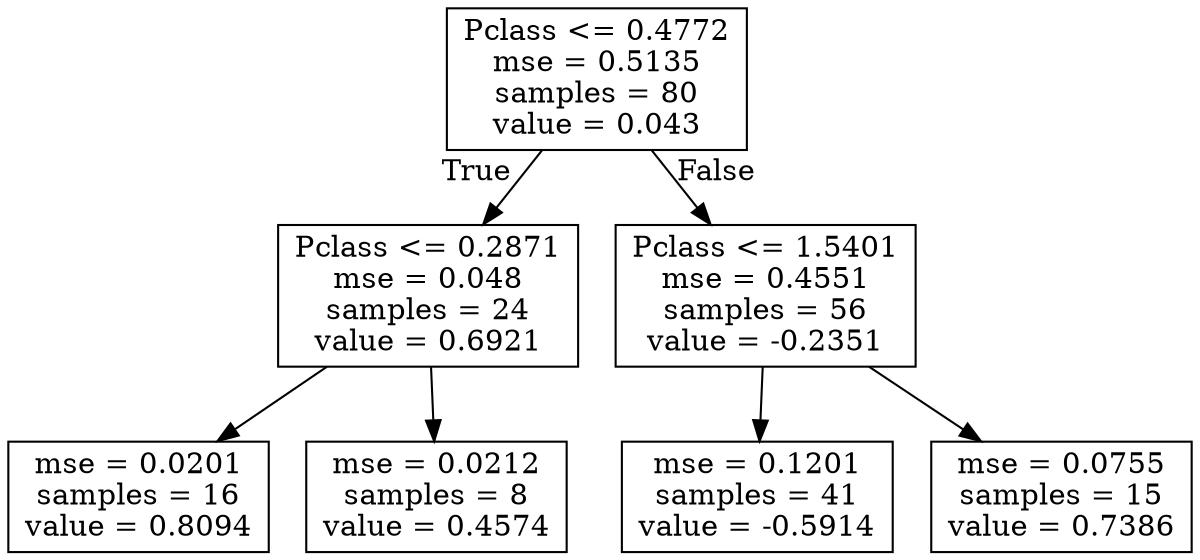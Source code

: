 digraph Tree {
node [shape=box] ;
0 [label="Pclass <= 0.4772\nmse = 0.5135\nsamples = 80\nvalue = 0.043"] ;
1 [label="Pclass <= 0.2871\nmse = 0.048\nsamples = 24\nvalue = 0.6921"] ;
0 -> 1 [labeldistance=2.5, labelangle=45, headlabel="True"] ;
2 [label="mse = 0.0201\nsamples = 16\nvalue = 0.8094"] ;
1 -> 2 ;
3 [label="mse = 0.0212\nsamples = 8\nvalue = 0.4574"] ;
1 -> 3 ;
4 [label="Pclass <= 1.5401\nmse = 0.4551\nsamples = 56\nvalue = -0.2351"] ;
0 -> 4 [labeldistance=2.5, labelangle=-45, headlabel="False"] ;
5 [label="mse = 0.1201\nsamples = 41\nvalue = -0.5914"] ;
4 -> 5 ;
6 [label="mse = 0.0755\nsamples = 15\nvalue = 0.7386"] ;
4 -> 6 ;
}